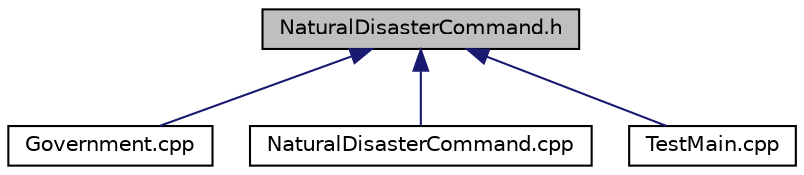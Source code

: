 digraph "NaturalDisasterCommand.h"
{
 // LATEX_PDF_SIZE
  edge [fontname="Helvetica",fontsize="10",labelfontname="Helvetica",labelfontsize="10"];
  node [fontname="Helvetica",fontsize="10",shape=record];
  Node1 [label="NaturalDisasterCommand.h",height=0.2,width=0.4,color="black", fillcolor="grey75", style="filled", fontcolor="black",tooltip="Defines the NaturalDisasterCommand class for handling natural disaster events."];
  Node1 -> Node2 [dir="back",color="midnightblue",fontsize="10",style="solid"];
  Node2 [label="Government.cpp",height=0.2,width=0.4,color="black", fillcolor="white", style="filled",URL="$Government_8cpp.html",tooltip=" "];
  Node1 -> Node3 [dir="back",color="midnightblue",fontsize="10",style="solid"];
  Node3 [label="NaturalDisasterCommand.cpp",height=0.2,width=0.4,color="black", fillcolor="white", style="filled",URL="$NaturalDisasterCommand_8cpp.html",tooltip=" "];
  Node1 -> Node4 [dir="back",color="midnightblue",fontsize="10",style="solid"];
  Node4 [label="TestMain.cpp",height=0.2,width=0.4,color="black", fillcolor="white", style="filled",URL="$TestMain_8cpp.html",tooltip=" "];
}
